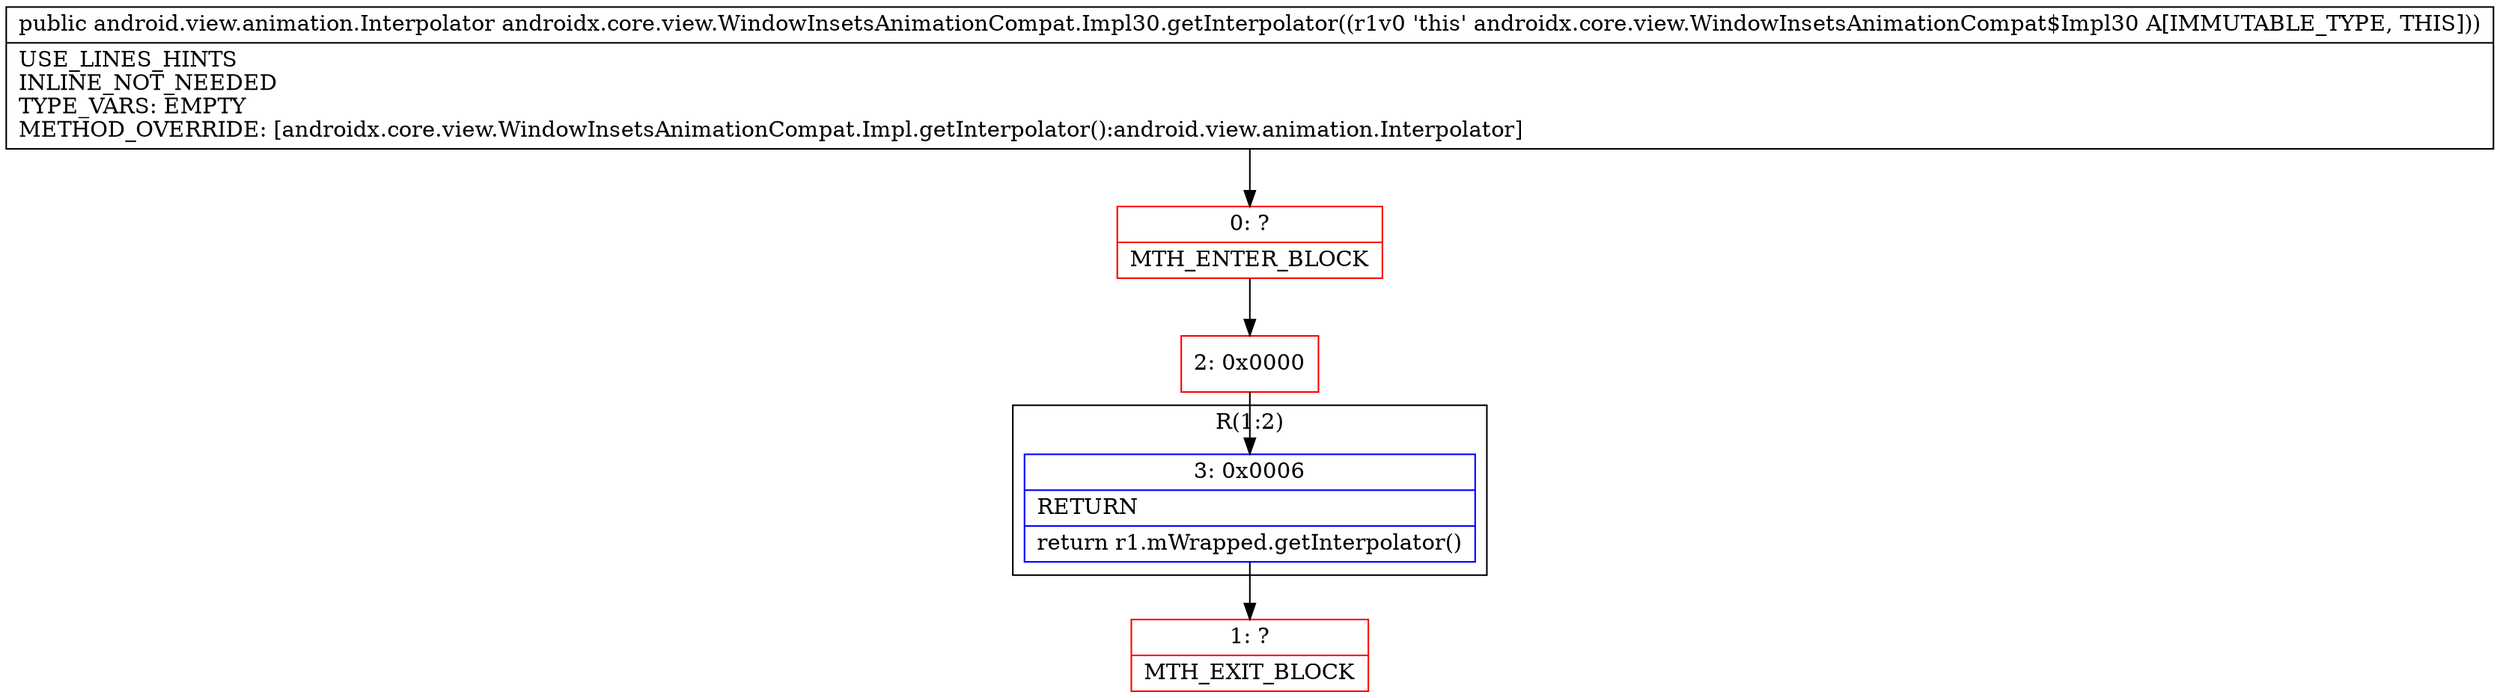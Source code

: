 digraph "CFG forandroidx.core.view.WindowInsetsAnimationCompat.Impl30.getInterpolator()Landroid\/view\/animation\/Interpolator;" {
subgraph cluster_Region_489045295 {
label = "R(1:2)";
node [shape=record,color=blue];
Node_3 [shape=record,label="{3\:\ 0x0006|RETURN\l|return r1.mWrapped.getInterpolator()\l}"];
}
Node_0 [shape=record,color=red,label="{0\:\ ?|MTH_ENTER_BLOCK\l}"];
Node_2 [shape=record,color=red,label="{2\:\ 0x0000}"];
Node_1 [shape=record,color=red,label="{1\:\ ?|MTH_EXIT_BLOCK\l}"];
MethodNode[shape=record,label="{public android.view.animation.Interpolator androidx.core.view.WindowInsetsAnimationCompat.Impl30.getInterpolator((r1v0 'this' androidx.core.view.WindowInsetsAnimationCompat$Impl30 A[IMMUTABLE_TYPE, THIS]))  | USE_LINES_HINTS\lINLINE_NOT_NEEDED\lTYPE_VARS: EMPTY\lMETHOD_OVERRIDE: [androidx.core.view.WindowInsetsAnimationCompat.Impl.getInterpolator():android.view.animation.Interpolator]\l}"];
MethodNode -> Node_0;Node_3 -> Node_1;
Node_0 -> Node_2;
Node_2 -> Node_3;
}

